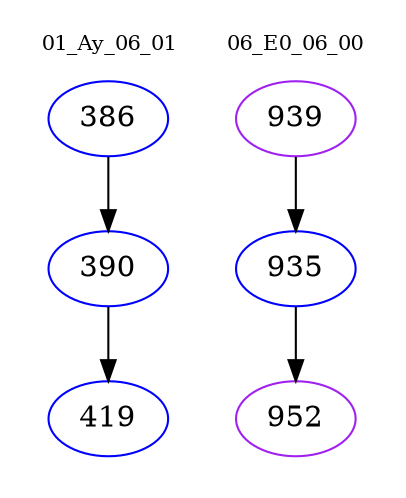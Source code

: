 digraph{
subgraph cluster_0 {
color = white
label = "01_Ay_06_01";
fontsize=10;
T0_386 [label="386", color="blue"]
T0_386 -> T0_390 [color="black"]
T0_390 [label="390", color="blue"]
T0_390 -> T0_419 [color="black"]
T0_419 [label="419", color="blue"]
}
subgraph cluster_1 {
color = white
label = "06_E0_06_00";
fontsize=10;
T1_939 [label="939", color="purple"]
T1_939 -> T1_935 [color="black"]
T1_935 [label="935", color="blue"]
T1_935 -> T1_952 [color="black"]
T1_952 [label="952", color="purple"]
}
}
